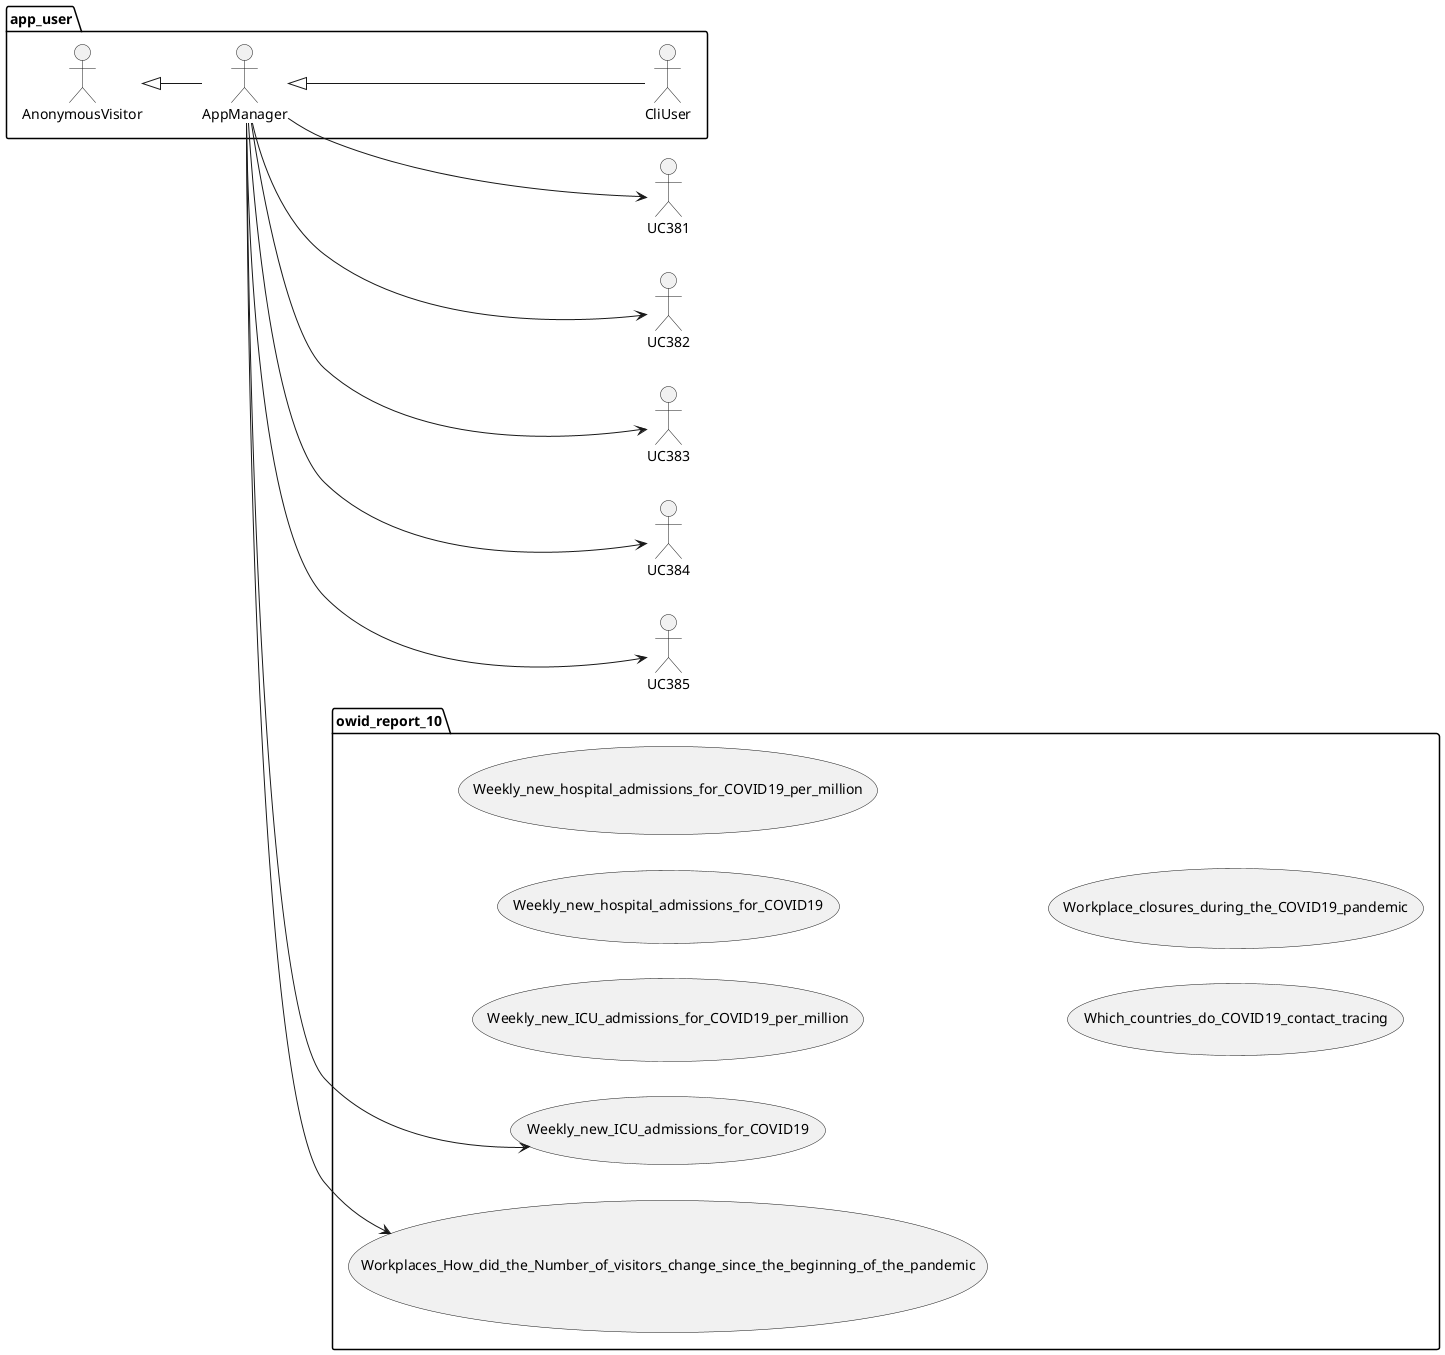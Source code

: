 @startuml
left to right direction

package app_user {
	actor AnonymousVisitor as av
	actor AppManager as am
	actor CliUser as cu

	av <|-- am
	am <|-- cu
}

package owid_report_10 {
    usecase Weekly_new_ICU_admissions_for_COVID19 as UC380
    usecase Weekly_new_ICU_admissions_for_COVID19_per_million as UC351
    usecase Weekly_new_hospital_admissions_for_COVID19 as UC352
    usecase Weekly_new_hospital_admissions_for_COVID19_per_million as UC353
    usecase Which_countries_do_COVID19_contact_tracing as UC354
    usecase Workplace_closures_during_the_COVID19_pandemic as UC355
    usecase Workplaces_How_did_the_Number_of_visitors_change_since_the_beginning_of_the_pandemic as UC386
}
am --> UC380
am --> UC381
am --> UC382
am --> UC383
am --> UC384
am --> UC385
am --> UC386
@enduml
